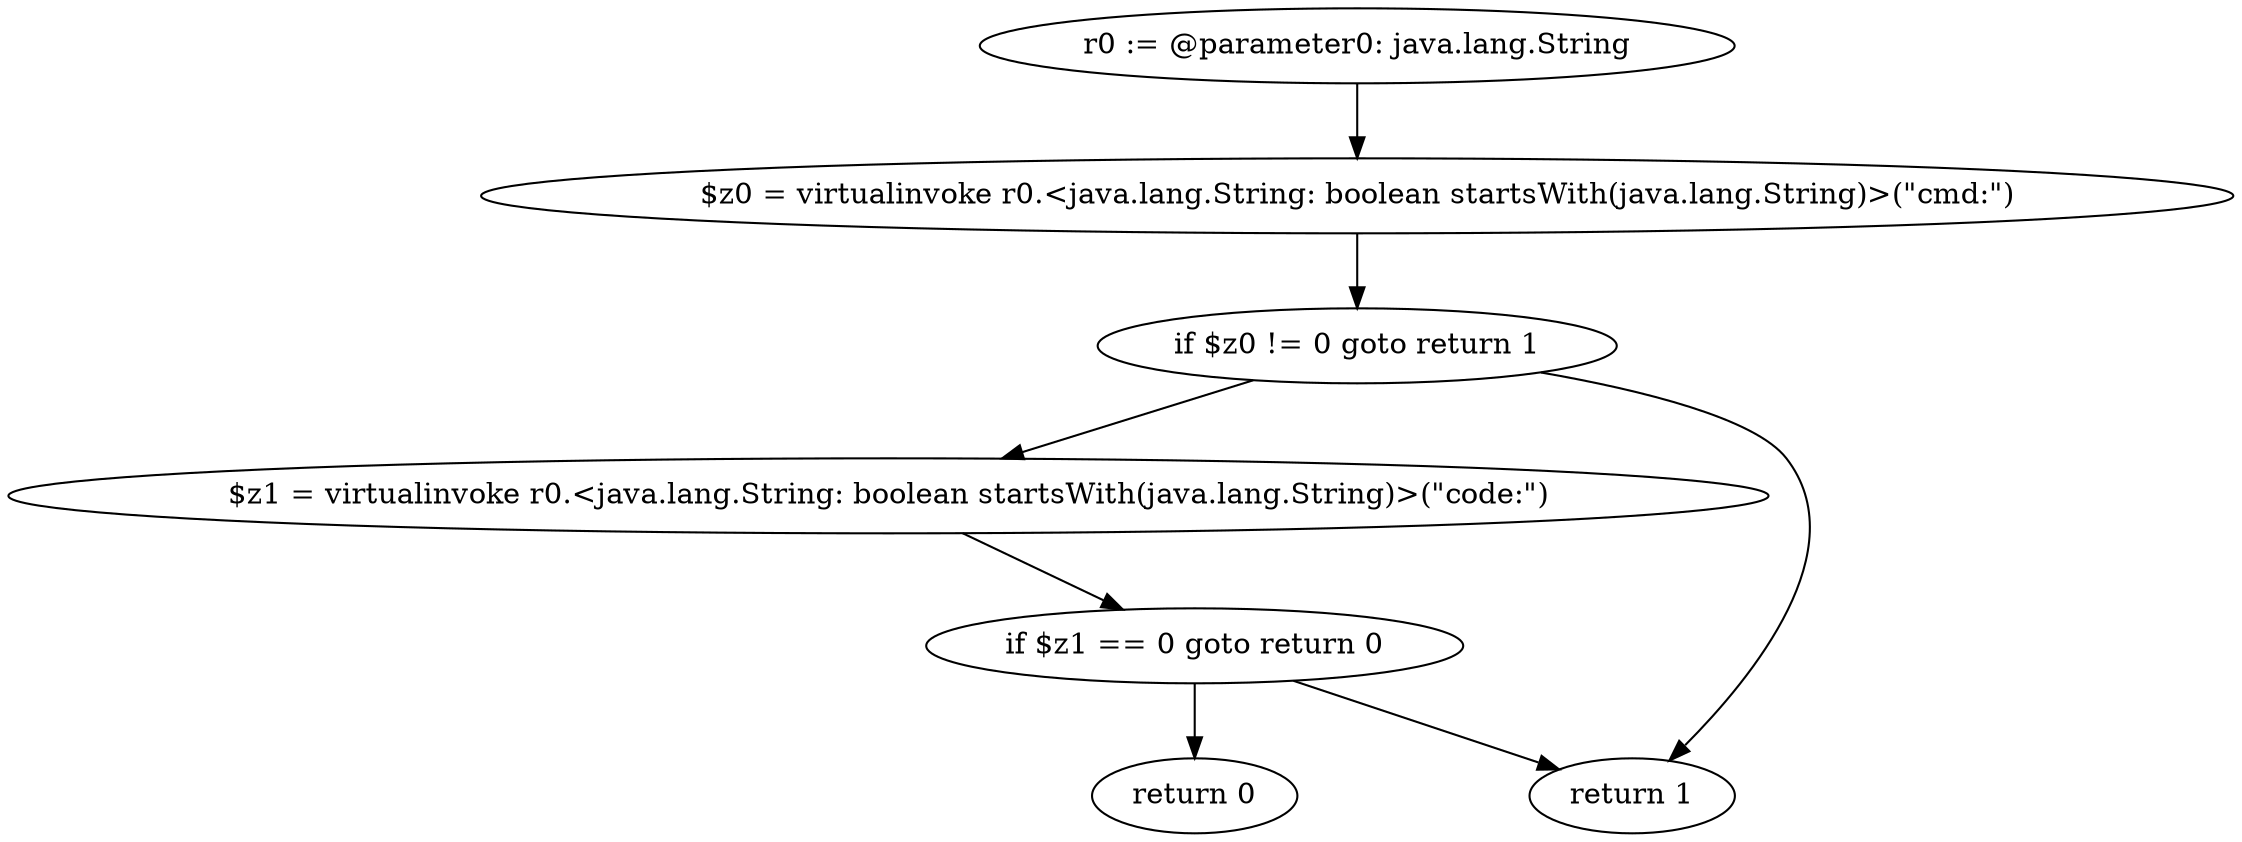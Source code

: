 digraph "unitGraph" {
    "r0 := @parameter0: java.lang.String"
    "$z0 = virtualinvoke r0.<java.lang.String: boolean startsWith(java.lang.String)>(\"cmd:\")"
    "if $z0 != 0 goto return 1"
    "$z1 = virtualinvoke r0.<java.lang.String: boolean startsWith(java.lang.String)>(\"code:\")"
    "if $z1 == 0 goto return 0"
    "return 1"
    "return 0"
    "r0 := @parameter0: java.lang.String"->"$z0 = virtualinvoke r0.<java.lang.String: boolean startsWith(java.lang.String)>(\"cmd:\")";
    "$z0 = virtualinvoke r0.<java.lang.String: boolean startsWith(java.lang.String)>(\"cmd:\")"->"if $z0 != 0 goto return 1";
    "if $z0 != 0 goto return 1"->"$z1 = virtualinvoke r0.<java.lang.String: boolean startsWith(java.lang.String)>(\"code:\")";
    "if $z0 != 0 goto return 1"->"return 1";
    "$z1 = virtualinvoke r0.<java.lang.String: boolean startsWith(java.lang.String)>(\"code:\")"->"if $z1 == 0 goto return 0";
    "if $z1 == 0 goto return 0"->"return 1";
    "if $z1 == 0 goto return 0"->"return 0";
}
